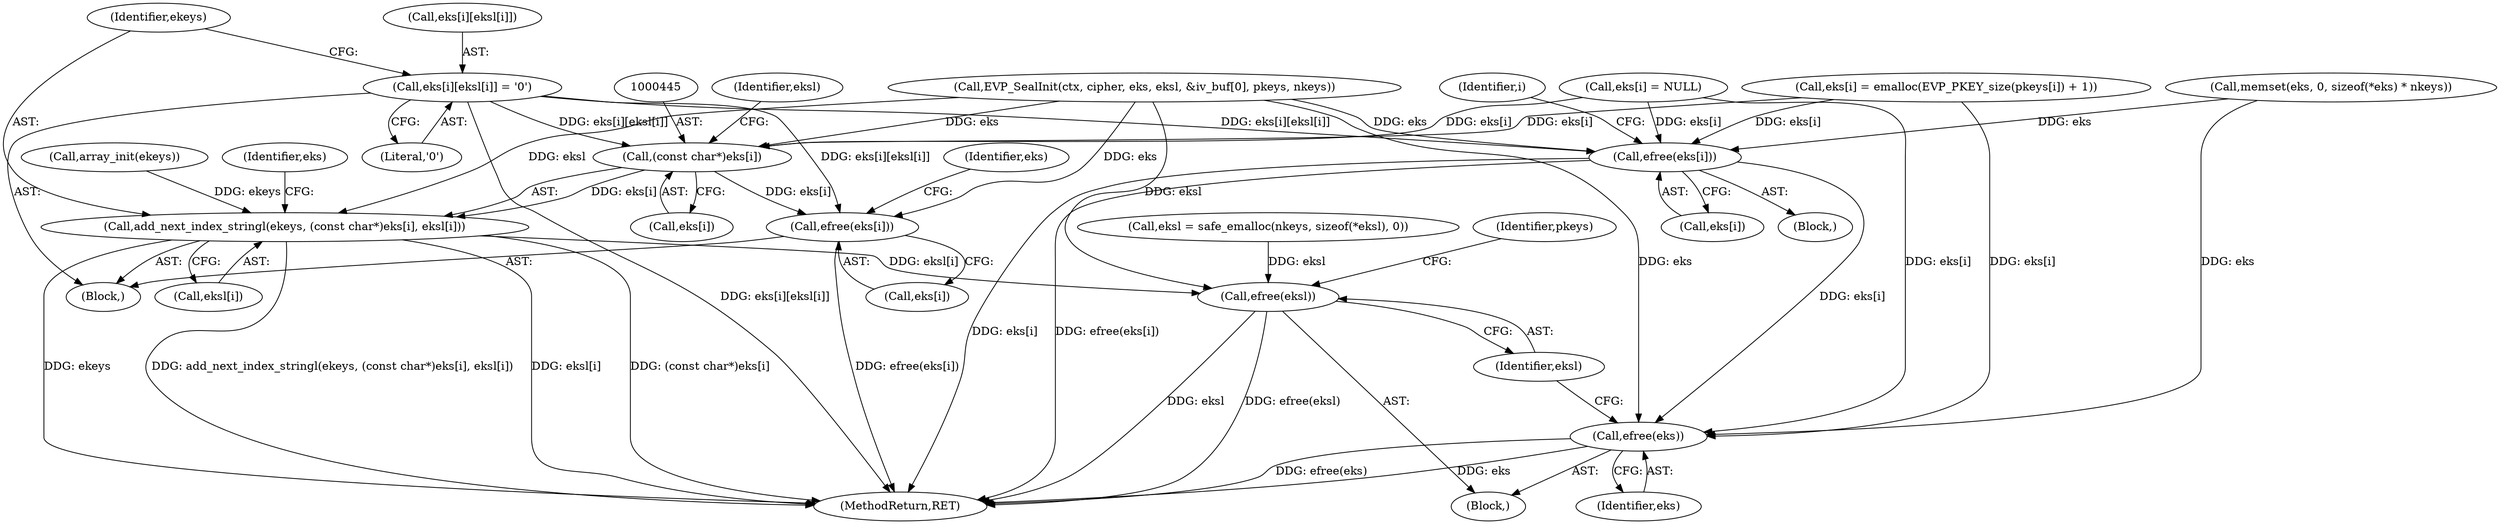 digraph "0_php_73cabfedf519298e1a11192699f44d53c529315e@array" {
"1000433" [label="(Call,eks[i][eksl[i]] = '\0')"];
"1000444" [label="(Call,(const char*)eks[i])"];
"1000442" [label="(Call,add_next_index_stringl(ekeys, (const char*)eks[i], eksl[i]))"];
"1000528" [label="(Call,efree(eksl))"];
"1000452" [label="(Call,efree(eks[i]))"];
"1000522" [label="(Call,efree(eks[i]))"];
"1000526" [label="(Call,efree(eks))"];
"1000443" [label="(Identifier,ekeys)"];
"1000453" [label="(Call,eks[i])"];
"1000446" [label="(Call,eks[i])"];
"1000434" [label="(Call,eks[i][eksl[i]])"];
"1000458" [label="(Identifier,eks)"];
"1000441" [label="(Literal,'\0')"];
"1000450" [label="(Identifier,eksl)"];
"1000534" [label="(MethodReturn,RET)"];
"1000444" [label="(Call,(const char*)eks[i])"];
"1000105" [label="(Block,)"];
"1000449" [label="(Call,eksl[i])"];
"1000522" [label="(Call,efree(eks[i]))"];
"1000531" [label="(Identifier,pkeys)"];
"1000527" [label="(Identifier,eks)"];
"1000432" [label="(Block,)"];
"1000433" [label="(Call,eks[i][eksl[i]] = '\0')"];
"1000452" [label="(Call,efree(eks[i]))"];
"1000442" [label="(Call,add_next_index_stringl(ekeys, (const char*)eks[i], eksl[i]))"];
"1000314" [label="(Call,eks[i] = emalloc(EVP_PKEY_size(pkeys[i]) + 1))"];
"1000526" [label="(Call,efree(eks))"];
"1000498" [label="(Identifier,i)"];
"1000523" [label="(Call,eks[i])"];
"1000521" [label="(Block,)"];
"1000250" [label="(Call,memset(eks, 0, sizeof(*eks) * nkeys))"];
"1000421" [label="(Call,array_init(ekeys))"];
"1000234" [label="(Call,eksl = safe_emalloc(nkeys, sizeof(*eksl), 0))"];
"1000456" [label="(Call,eks[i] = NULL)"];
"1000454" [label="(Identifier,eks)"];
"1000529" [label="(Identifier,eksl)"];
"1000528" [label="(Call,efree(eksl))"];
"1000359" [label="(Call,EVP_SealInit(ctx, cipher, eks, eksl, &iv_buf[0], pkeys, nkeys))"];
"1000433" -> "1000432"  [label="AST: "];
"1000433" -> "1000441"  [label="CFG: "];
"1000434" -> "1000433"  [label="AST: "];
"1000441" -> "1000433"  [label="AST: "];
"1000443" -> "1000433"  [label="CFG: "];
"1000433" -> "1000534"  [label="DDG: eks[i][eksl[i]]"];
"1000433" -> "1000444"  [label="DDG: eks[i][eksl[i]]"];
"1000433" -> "1000452"  [label="DDG: eks[i][eksl[i]]"];
"1000433" -> "1000522"  [label="DDG: eks[i][eksl[i]]"];
"1000444" -> "1000442"  [label="AST: "];
"1000444" -> "1000446"  [label="CFG: "];
"1000445" -> "1000444"  [label="AST: "];
"1000446" -> "1000444"  [label="AST: "];
"1000450" -> "1000444"  [label="CFG: "];
"1000444" -> "1000442"  [label="DDG: eks[i]"];
"1000314" -> "1000444"  [label="DDG: eks[i]"];
"1000456" -> "1000444"  [label="DDG: eks[i]"];
"1000359" -> "1000444"  [label="DDG: eks"];
"1000444" -> "1000452"  [label="DDG: eks[i]"];
"1000442" -> "1000432"  [label="AST: "];
"1000442" -> "1000449"  [label="CFG: "];
"1000443" -> "1000442"  [label="AST: "];
"1000449" -> "1000442"  [label="AST: "];
"1000454" -> "1000442"  [label="CFG: "];
"1000442" -> "1000534"  [label="DDG: add_next_index_stringl(ekeys, (const char*)eks[i], eksl[i])"];
"1000442" -> "1000534"  [label="DDG: ekeys"];
"1000442" -> "1000534"  [label="DDG: eksl[i]"];
"1000442" -> "1000534"  [label="DDG: (const char*)eks[i]"];
"1000421" -> "1000442"  [label="DDG: ekeys"];
"1000359" -> "1000442"  [label="DDG: eksl"];
"1000442" -> "1000528"  [label="DDG: eksl[i]"];
"1000528" -> "1000105"  [label="AST: "];
"1000528" -> "1000529"  [label="CFG: "];
"1000529" -> "1000528"  [label="AST: "];
"1000531" -> "1000528"  [label="CFG: "];
"1000528" -> "1000534"  [label="DDG: efree(eksl)"];
"1000528" -> "1000534"  [label="DDG: eksl"];
"1000234" -> "1000528"  [label="DDG: eksl"];
"1000359" -> "1000528"  [label="DDG: eksl"];
"1000452" -> "1000432"  [label="AST: "];
"1000452" -> "1000453"  [label="CFG: "];
"1000453" -> "1000452"  [label="AST: "];
"1000458" -> "1000452"  [label="CFG: "];
"1000452" -> "1000534"  [label="DDG: efree(eks[i])"];
"1000359" -> "1000452"  [label="DDG: eks"];
"1000522" -> "1000521"  [label="AST: "];
"1000522" -> "1000523"  [label="CFG: "];
"1000523" -> "1000522"  [label="AST: "];
"1000498" -> "1000522"  [label="CFG: "];
"1000522" -> "1000534"  [label="DDG: efree(eks[i])"];
"1000522" -> "1000534"  [label="DDG: eks[i]"];
"1000250" -> "1000522"  [label="DDG: eks"];
"1000314" -> "1000522"  [label="DDG: eks[i]"];
"1000456" -> "1000522"  [label="DDG: eks[i]"];
"1000359" -> "1000522"  [label="DDG: eks"];
"1000522" -> "1000526"  [label="DDG: eks[i]"];
"1000526" -> "1000105"  [label="AST: "];
"1000526" -> "1000527"  [label="CFG: "];
"1000527" -> "1000526"  [label="AST: "];
"1000529" -> "1000526"  [label="CFG: "];
"1000526" -> "1000534"  [label="DDG: efree(eks)"];
"1000526" -> "1000534"  [label="DDG: eks"];
"1000250" -> "1000526"  [label="DDG: eks"];
"1000314" -> "1000526"  [label="DDG: eks[i]"];
"1000456" -> "1000526"  [label="DDG: eks[i]"];
"1000359" -> "1000526"  [label="DDG: eks"];
}
